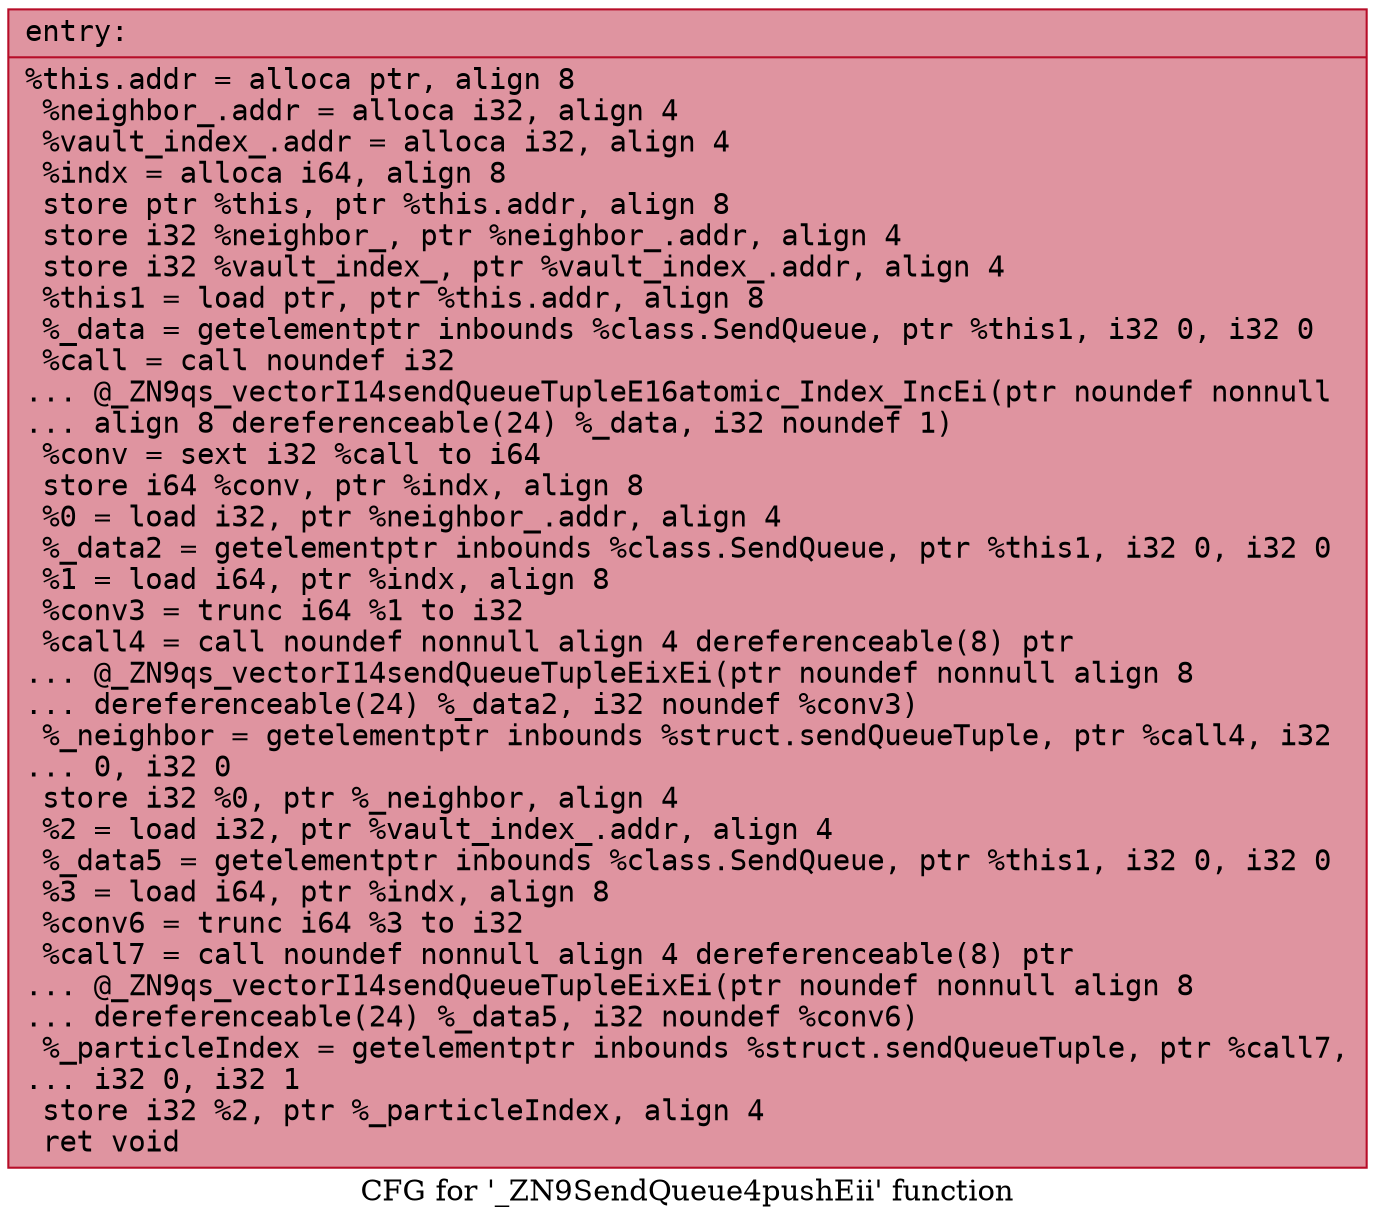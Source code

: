 digraph "CFG for '_ZN9SendQueue4pushEii' function" {
	label="CFG for '_ZN9SendQueue4pushEii' function";

	Node0x55deda38f1f0 [shape=record,color="#b70d28ff", style=filled, fillcolor="#b70d2870" fontname="Courier",label="{entry:\l|  %this.addr = alloca ptr, align 8\l  %neighbor_.addr = alloca i32, align 4\l  %vault_index_.addr = alloca i32, align 4\l  %indx = alloca i64, align 8\l  store ptr %this, ptr %this.addr, align 8\l  store i32 %neighbor_, ptr %neighbor_.addr, align 4\l  store i32 %vault_index_, ptr %vault_index_.addr, align 4\l  %this1 = load ptr, ptr %this.addr, align 8\l  %_data = getelementptr inbounds %class.SendQueue, ptr %this1, i32 0, i32 0\l  %call = call noundef i32\l... @_ZN9qs_vectorI14sendQueueTupleE16atomic_Index_IncEi(ptr noundef nonnull\l... align 8 dereferenceable(24) %_data, i32 noundef 1)\l  %conv = sext i32 %call to i64\l  store i64 %conv, ptr %indx, align 8\l  %0 = load i32, ptr %neighbor_.addr, align 4\l  %_data2 = getelementptr inbounds %class.SendQueue, ptr %this1, i32 0, i32 0\l  %1 = load i64, ptr %indx, align 8\l  %conv3 = trunc i64 %1 to i32\l  %call4 = call noundef nonnull align 4 dereferenceable(8) ptr\l... @_ZN9qs_vectorI14sendQueueTupleEixEi(ptr noundef nonnull align 8\l... dereferenceable(24) %_data2, i32 noundef %conv3)\l  %_neighbor = getelementptr inbounds %struct.sendQueueTuple, ptr %call4, i32\l... 0, i32 0\l  store i32 %0, ptr %_neighbor, align 4\l  %2 = load i32, ptr %vault_index_.addr, align 4\l  %_data5 = getelementptr inbounds %class.SendQueue, ptr %this1, i32 0, i32 0\l  %3 = load i64, ptr %indx, align 8\l  %conv6 = trunc i64 %3 to i32\l  %call7 = call noundef nonnull align 4 dereferenceable(8) ptr\l... @_ZN9qs_vectorI14sendQueueTupleEixEi(ptr noundef nonnull align 8\l... dereferenceable(24) %_data5, i32 noundef %conv6)\l  %_particleIndex = getelementptr inbounds %struct.sendQueueTuple, ptr %call7,\l... i32 0, i32 1\l  store i32 %2, ptr %_particleIndex, align 4\l  ret void\l}"];
}
